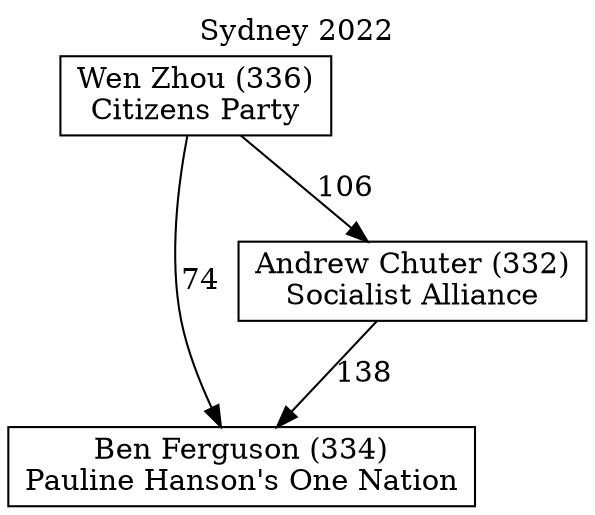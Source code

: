 // House preference flow
digraph "Ben Ferguson (334)_Sydney_2022" {
	graph [label="Sydney 2022" labelloc=t mclimit=10]
	node [shape=box]
	"Ben Ferguson (334)" [label="Ben Ferguson (334)
Pauline Hanson's One Nation"]
	"Andrew Chuter (332)" [label="Andrew Chuter (332)
Socialist Alliance"]
	"Wen Zhou (336)" [label="Wen Zhou (336)
Citizens Party"]
	"Andrew Chuter (332)" -> "Ben Ferguson (334)" [label=138]
	"Wen Zhou (336)" -> "Andrew Chuter (332)" [label=106]
	"Wen Zhou (336)" -> "Ben Ferguson (334)" [label=74]
}

